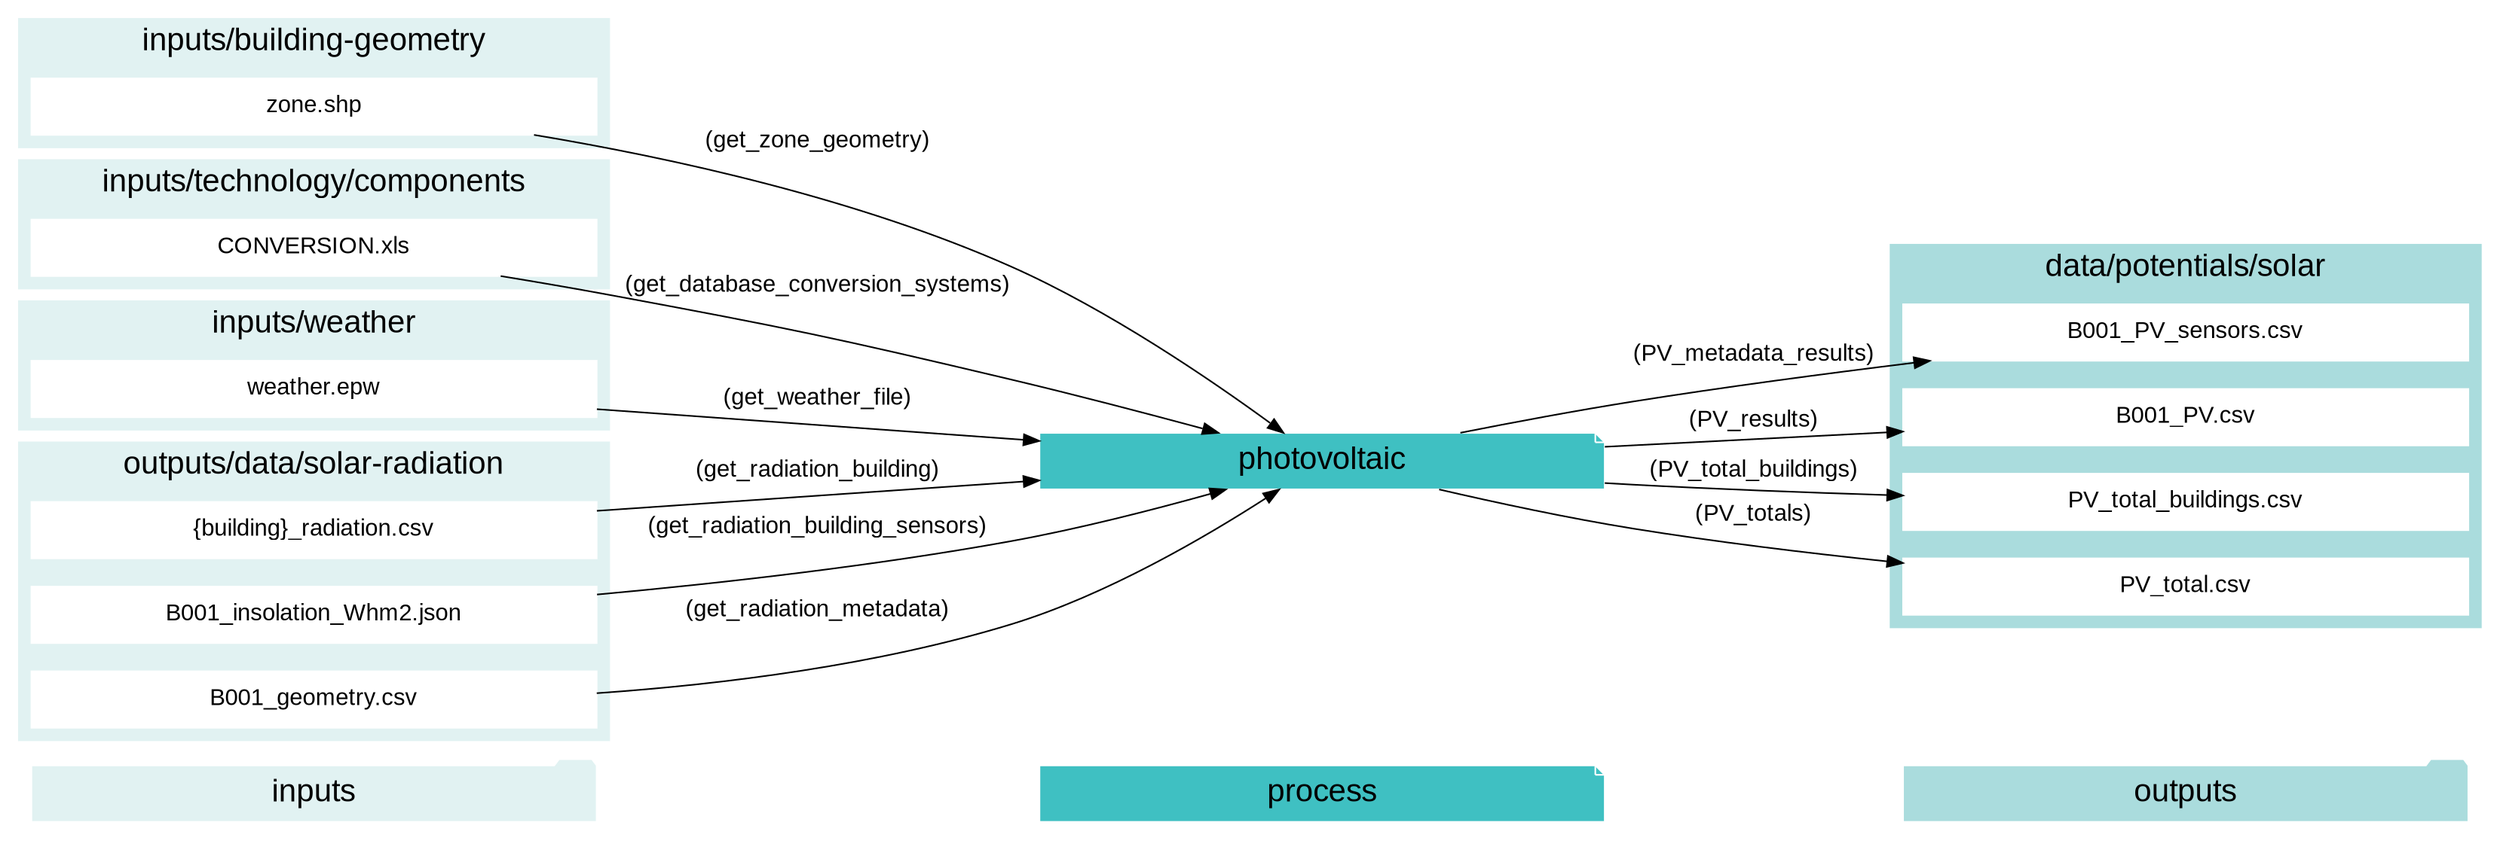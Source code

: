 digraph photovoltaic {
    rankdir="LR";
    graph [overlap=false, fontname=arial];
    node [shape=box, style=filled, color=white, fontsize=15, fontname=arial, fixedsize=true, width=5];
    edge [fontname=arial, fontsize = 15]
    newrank=true
    subgraph cluster_legend {
        fontsize=25
        style=invis
        "process"[style=filled, fillcolor="#3FC0C2", shape=note, fontsize=20, fontname="arial"]
        "inputs" [style=filled, shape=folder, color=white, fillcolor="#E1F2F2", fontsize=20]
        "outputs"[style=filled, shape=folder, color=white, fillcolor="#aadcdd", fontsize=20]
        "inputs"->"process"[style=invis]
        "process"->"outputs"[style=invis]
    }
    "photovoltaic"[style=filled, color=white, fillcolor="#3FC0C2", shape=note, fontsize=20, fontname=arial];
    subgraph cluster_0_out {
        style = filled;
        color = "#aadcdd";
        fontsize = 20;
        rank=same;
        label="data/potentials/solar";
        PV_metadata_results[label="B001_PV_sensors.csv"];
        PV_results[label="B001_PV.csv"];
        PV_total_buildings[label="PV_total_buildings.csv"];
        PV_totals[label="PV_total.csv"];
    }
    subgraph cluster_1_in {
        style = filled;
        color = "#E1F2F2";
        fontsize = 20;
        rank=same;
        label="inputs/building-geometry";
        get_zone_geometry[label="zone.shp"];
    }
    subgraph cluster_2_in {
        style = filled;
        color = "#E1F2F2";
        fontsize = 20;
        rank=same;
        label="inputs/technology/components";
        get_database_conversion_systems[label="CONVERSION.xls"];
    }
    subgraph cluster_3_in {
        style = filled;
        color = "#E1F2F2";
        fontsize = 20;
        rank=same;
        label="inputs/weather";
        get_weather_file[label="weather.epw"];
    }
    subgraph cluster_4_in {
        style = filled;
        color = "#E1F2F2";
        fontsize = 20;
        rank=same;
        label="outputs/data/solar-radiation";
        get_radiation_building[label="{building}_radiation.csv"];
        get_radiation_building_sensors[label="B001_insolation_Whm2.json"];
        get_radiation_metadata[label="B001_geometry.csv"];
    }
    get_database_conversion_systems -> "photovoltaic"[label="(get_database_conversion_systems)"];
    get_radiation_building -> "photovoltaic"[label="(get_radiation_building)"];
    get_radiation_building_sensors -> "photovoltaic"[label="(get_radiation_building_sensors)"];
    get_radiation_metadata -> "photovoltaic"[label="(get_radiation_metadata)"];
    get_weather_file -> "photovoltaic"[label="(get_weather_file)"];
    get_zone_geometry -> "photovoltaic"[label="(get_zone_geometry)"];
    "photovoltaic" -> PV_metadata_results[label="(PV_metadata_results)"];
    "photovoltaic" -> PV_results[label="(PV_results)"];
    "photovoltaic" -> PV_total_buildings[label="(PV_total_buildings)"];
    "photovoltaic" -> PV_totals[label="(PV_totals)"];
    }